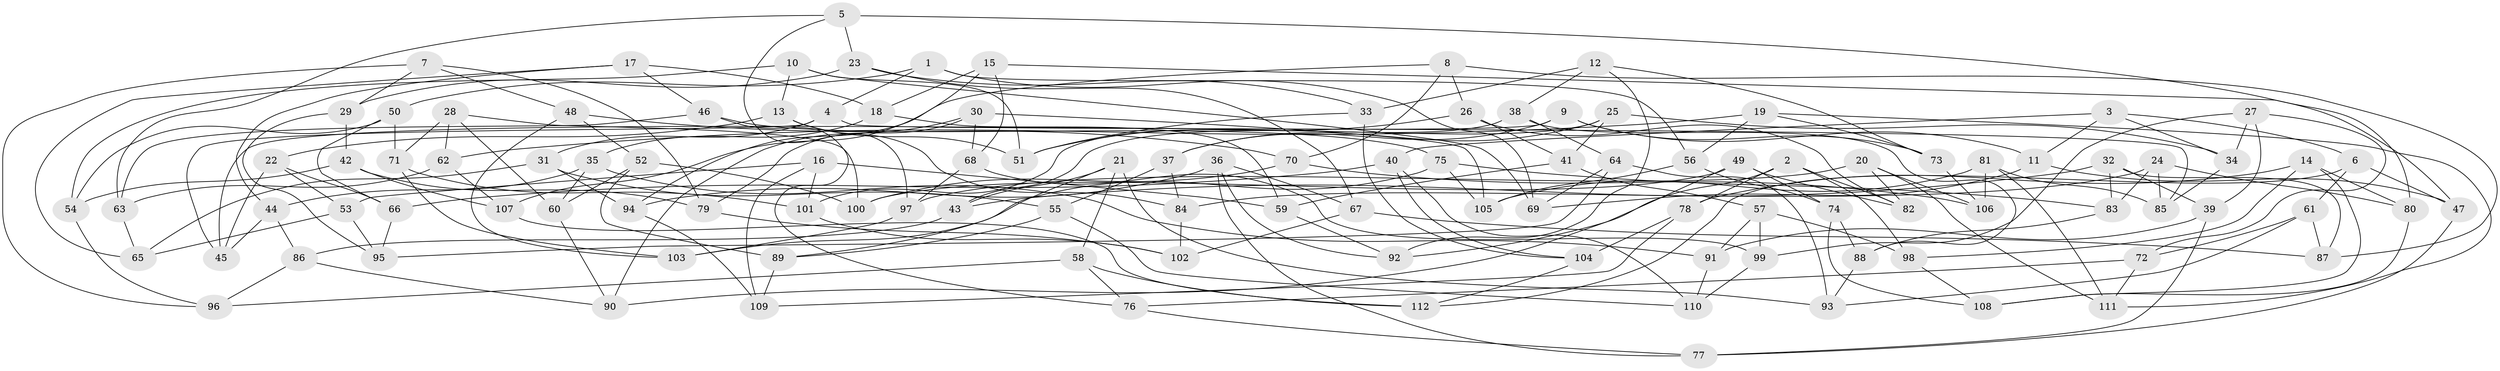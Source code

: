 // Generated by graph-tools (version 1.1) at 2025/11/02/27/25 16:11:44]
// undirected, 112 vertices, 224 edges
graph export_dot {
graph [start="1"]
  node [color=gray90,style=filled];
  1;
  2;
  3;
  4;
  5;
  6;
  7;
  8;
  9;
  10;
  11;
  12;
  13;
  14;
  15;
  16;
  17;
  18;
  19;
  20;
  21;
  22;
  23;
  24;
  25;
  26;
  27;
  28;
  29;
  30;
  31;
  32;
  33;
  34;
  35;
  36;
  37;
  38;
  39;
  40;
  41;
  42;
  43;
  44;
  45;
  46;
  47;
  48;
  49;
  50;
  51;
  52;
  53;
  54;
  55;
  56;
  57;
  58;
  59;
  60;
  61;
  62;
  63;
  64;
  65;
  66;
  67;
  68;
  69;
  70;
  71;
  72;
  73;
  74;
  75;
  76;
  77;
  78;
  79;
  80;
  81;
  82;
  83;
  84;
  85;
  86;
  87;
  88;
  89;
  90;
  91;
  92;
  93;
  94;
  95;
  96;
  97;
  98;
  99;
  100;
  101;
  102;
  103;
  104;
  105;
  106;
  107;
  108;
  109;
  110;
  111;
  112;
  1 -- 69;
  1 -- 56;
  1 -- 50;
  1 -- 4;
  2 -- 82;
  2 -- 78;
  2 -- 98;
  2 -- 92;
  3 -- 34;
  3 -- 40;
  3 -- 6;
  3 -- 11;
  4 -- 31;
  4 -- 85;
  4 -- 45;
  5 -- 97;
  5 -- 63;
  5 -- 23;
  5 -- 80;
  6 -- 47;
  6 -- 112;
  6 -- 61;
  7 -- 29;
  7 -- 96;
  7 -- 79;
  7 -- 48;
  8 -- 26;
  8 -- 94;
  8 -- 70;
  8 -- 87;
  9 -- 37;
  9 -- 45;
  9 -- 11;
  9 -- 73;
  10 -- 51;
  10 -- 13;
  10 -- 54;
  10 -- 69;
  11 -- 47;
  11 -- 69;
  12 -- 73;
  12 -- 92;
  12 -- 33;
  12 -- 38;
  13 -- 22;
  13 -- 84;
  13 -- 51;
  14 -- 78;
  14 -- 108;
  14 -- 80;
  14 -- 98;
  15 -- 68;
  15 -- 47;
  15 -- 18;
  15 -- 107;
  16 -- 109;
  16 -- 59;
  16 -- 53;
  16 -- 101;
  17 -- 18;
  17 -- 65;
  17 -- 46;
  17 -- 44;
  18 -- 35;
  18 -- 59;
  19 -- 73;
  19 -- 56;
  19 -- 62;
  19 -- 111;
  20 -- 111;
  20 -- 97;
  20 -- 82;
  20 -- 106;
  21 -- 58;
  21 -- 43;
  21 -- 93;
  21 -- 89;
  22 -- 66;
  22 -- 53;
  22 -- 45;
  23 -- 33;
  23 -- 67;
  23 -- 29;
  24 -- 80;
  24 -- 84;
  24 -- 83;
  24 -- 85;
  25 -- 41;
  25 -- 37;
  25 -- 34;
  25 -- 43;
  26 -- 82;
  26 -- 41;
  26 -- 51;
  27 -- 34;
  27 -- 72;
  27 -- 99;
  27 -- 39;
  28 -- 60;
  28 -- 100;
  28 -- 62;
  28 -- 71;
  29 -- 95;
  29 -- 42;
  30 -- 105;
  30 -- 68;
  30 -- 79;
  30 -- 90;
  31 -- 65;
  31 -- 55;
  31 -- 94;
  32 -- 43;
  32 -- 87;
  32 -- 39;
  32 -- 83;
  33 -- 104;
  33 -- 51;
  34 -- 85;
  35 -- 60;
  35 -- 44;
  35 -- 91;
  36 -- 92;
  36 -- 67;
  36 -- 77;
  36 -- 94;
  37 -- 84;
  37 -- 55;
  38 -- 101;
  38 -- 64;
  38 -- 88;
  39 -- 77;
  39 -- 91;
  40 -- 104;
  40 -- 66;
  40 -- 110;
  41 -- 57;
  41 -- 59;
  42 -- 107;
  42 -- 79;
  42 -- 54;
  43 -- 86;
  44 -- 86;
  44 -- 45;
  46 -- 63;
  46 -- 75;
  46 -- 76;
  47 -- 77;
  48 -- 103;
  48 -- 70;
  48 -- 52;
  49 -- 82;
  49 -- 100;
  49 -- 90;
  49 -- 74;
  50 -- 66;
  50 -- 54;
  50 -- 71;
  52 -- 100;
  52 -- 89;
  52 -- 60;
  53 -- 65;
  53 -- 95;
  54 -- 96;
  55 -- 110;
  55 -- 89;
  56 -- 105;
  56 -- 74;
  57 -- 91;
  57 -- 98;
  57 -- 99;
  58 -- 96;
  58 -- 76;
  58 -- 112;
  59 -- 92;
  60 -- 90;
  61 -- 72;
  61 -- 87;
  61 -- 93;
  62 -- 63;
  62 -- 107;
  63 -- 65;
  64 -- 95;
  64 -- 69;
  64 -- 93;
  66 -- 95;
  67 -- 87;
  67 -- 102;
  68 -- 99;
  68 -- 97;
  70 -- 106;
  70 -- 100;
  71 -- 101;
  71 -- 103;
  72 -- 111;
  72 -- 76;
  73 -- 106;
  74 -- 88;
  74 -- 108;
  75 -- 105;
  75 -- 83;
  75 -- 103;
  76 -- 77;
  78 -- 104;
  78 -- 109;
  79 -- 102;
  80 -- 108;
  81 -- 85;
  81 -- 111;
  81 -- 106;
  81 -- 105;
  83 -- 88;
  84 -- 102;
  86 -- 96;
  86 -- 90;
  88 -- 93;
  89 -- 109;
  91 -- 110;
  94 -- 109;
  97 -- 103;
  98 -- 108;
  99 -- 110;
  101 -- 102;
  104 -- 112;
  107 -- 112;
}
